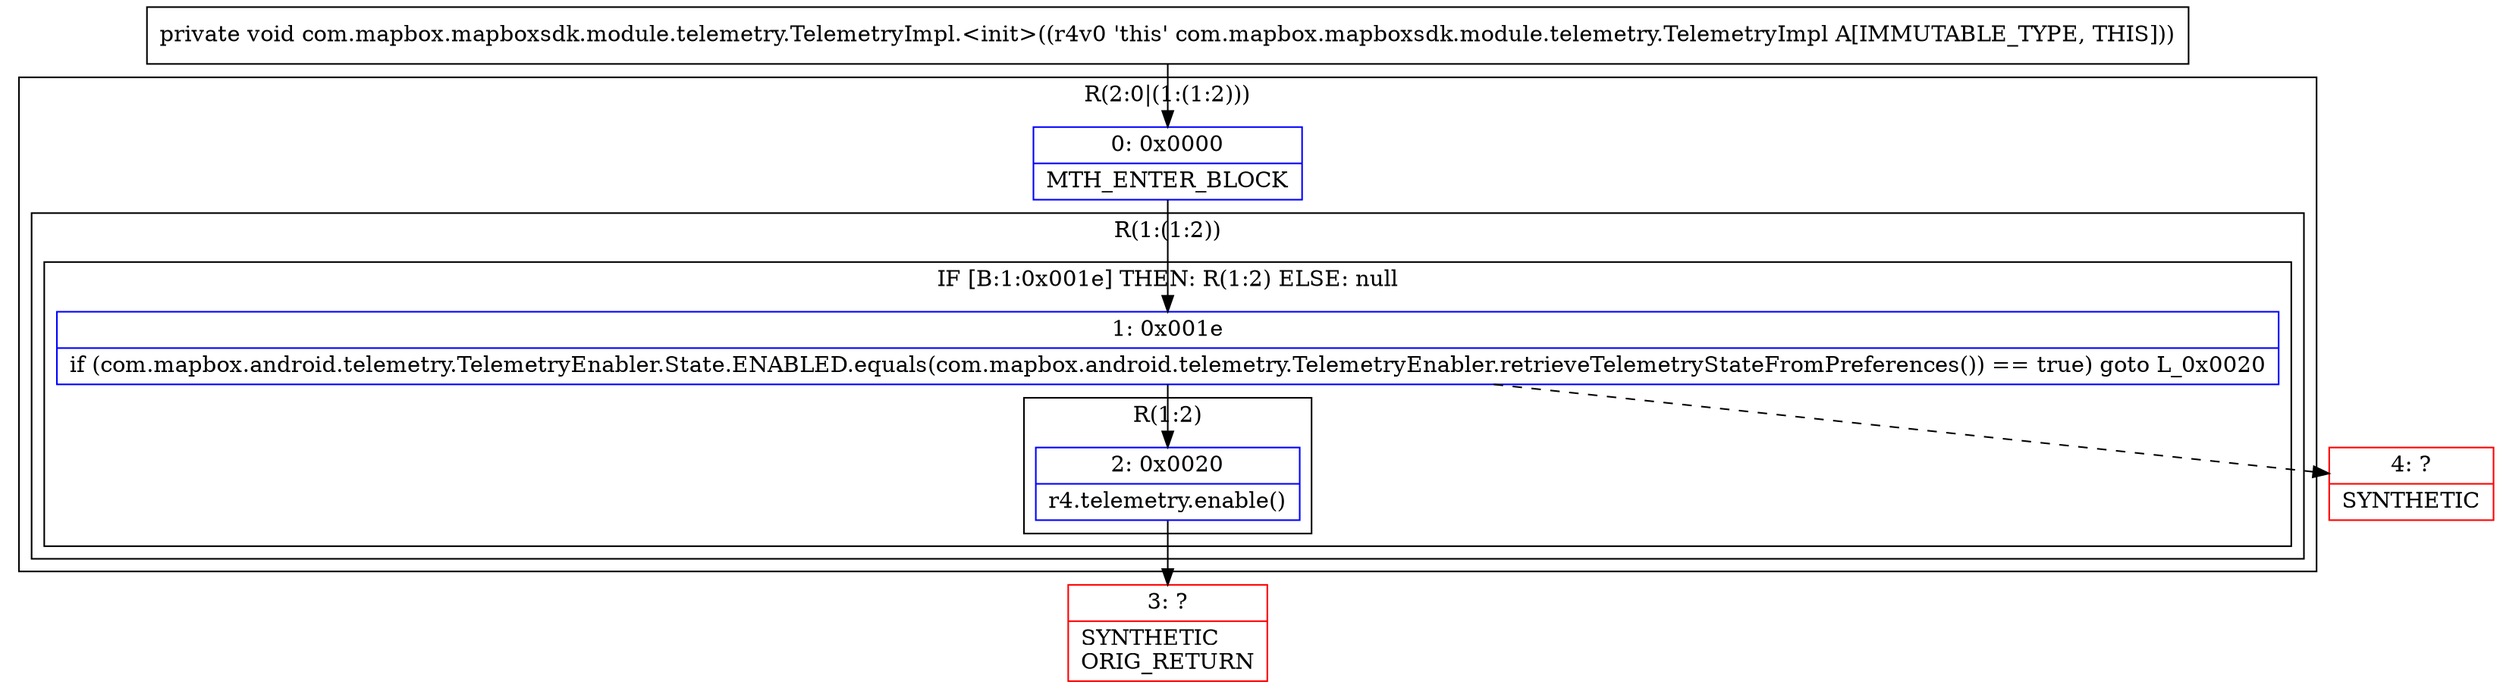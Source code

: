 digraph "CFG forcom.mapbox.mapboxsdk.module.telemetry.TelemetryImpl.\<init\>()V" {
subgraph cluster_Region_200683924 {
label = "R(2:0|(1:(1:2)))";
node [shape=record,color=blue];
Node_0 [shape=record,label="{0\:\ 0x0000|MTH_ENTER_BLOCK\l}"];
subgraph cluster_Region_318625291 {
label = "R(1:(1:2))";
node [shape=record,color=blue];
subgraph cluster_IfRegion_506215992 {
label = "IF [B:1:0x001e] THEN: R(1:2) ELSE: null";
node [shape=record,color=blue];
Node_1 [shape=record,label="{1\:\ 0x001e|if (com.mapbox.android.telemetry.TelemetryEnabler.State.ENABLED.equals(com.mapbox.android.telemetry.TelemetryEnabler.retrieveTelemetryStateFromPreferences()) == true) goto L_0x0020\l}"];
subgraph cluster_Region_556716807 {
label = "R(1:2)";
node [shape=record,color=blue];
Node_2 [shape=record,label="{2\:\ 0x0020|r4.telemetry.enable()\l}"];
}
}
}
}
Node_3 [shape=record,color=red,label="{3\:\ ?|SYNTHETIC\lORIG_RETURN\l}"];
Node_4 [shape=record,color=red,label="{4\:\ ?|SYNTHETIC\l}"];
MethodNode[shape=record,label="{private void com.mapbox.mapboxsdk.module.telemetry.TelemetryImpl.\<init\>((r4v0 'this' com.mapbox.mapboxsdk.module.telemetry.TelemetryImpl A[IMMUTABLE_TYPE, THIS])) }"];
MethodNode -> Node_0;
Node_0 -> Node_1;
Node_1 -> Node_2;
Node_1 -> Node_4[style=dashed];
Node_2 -> Node_3;
}

